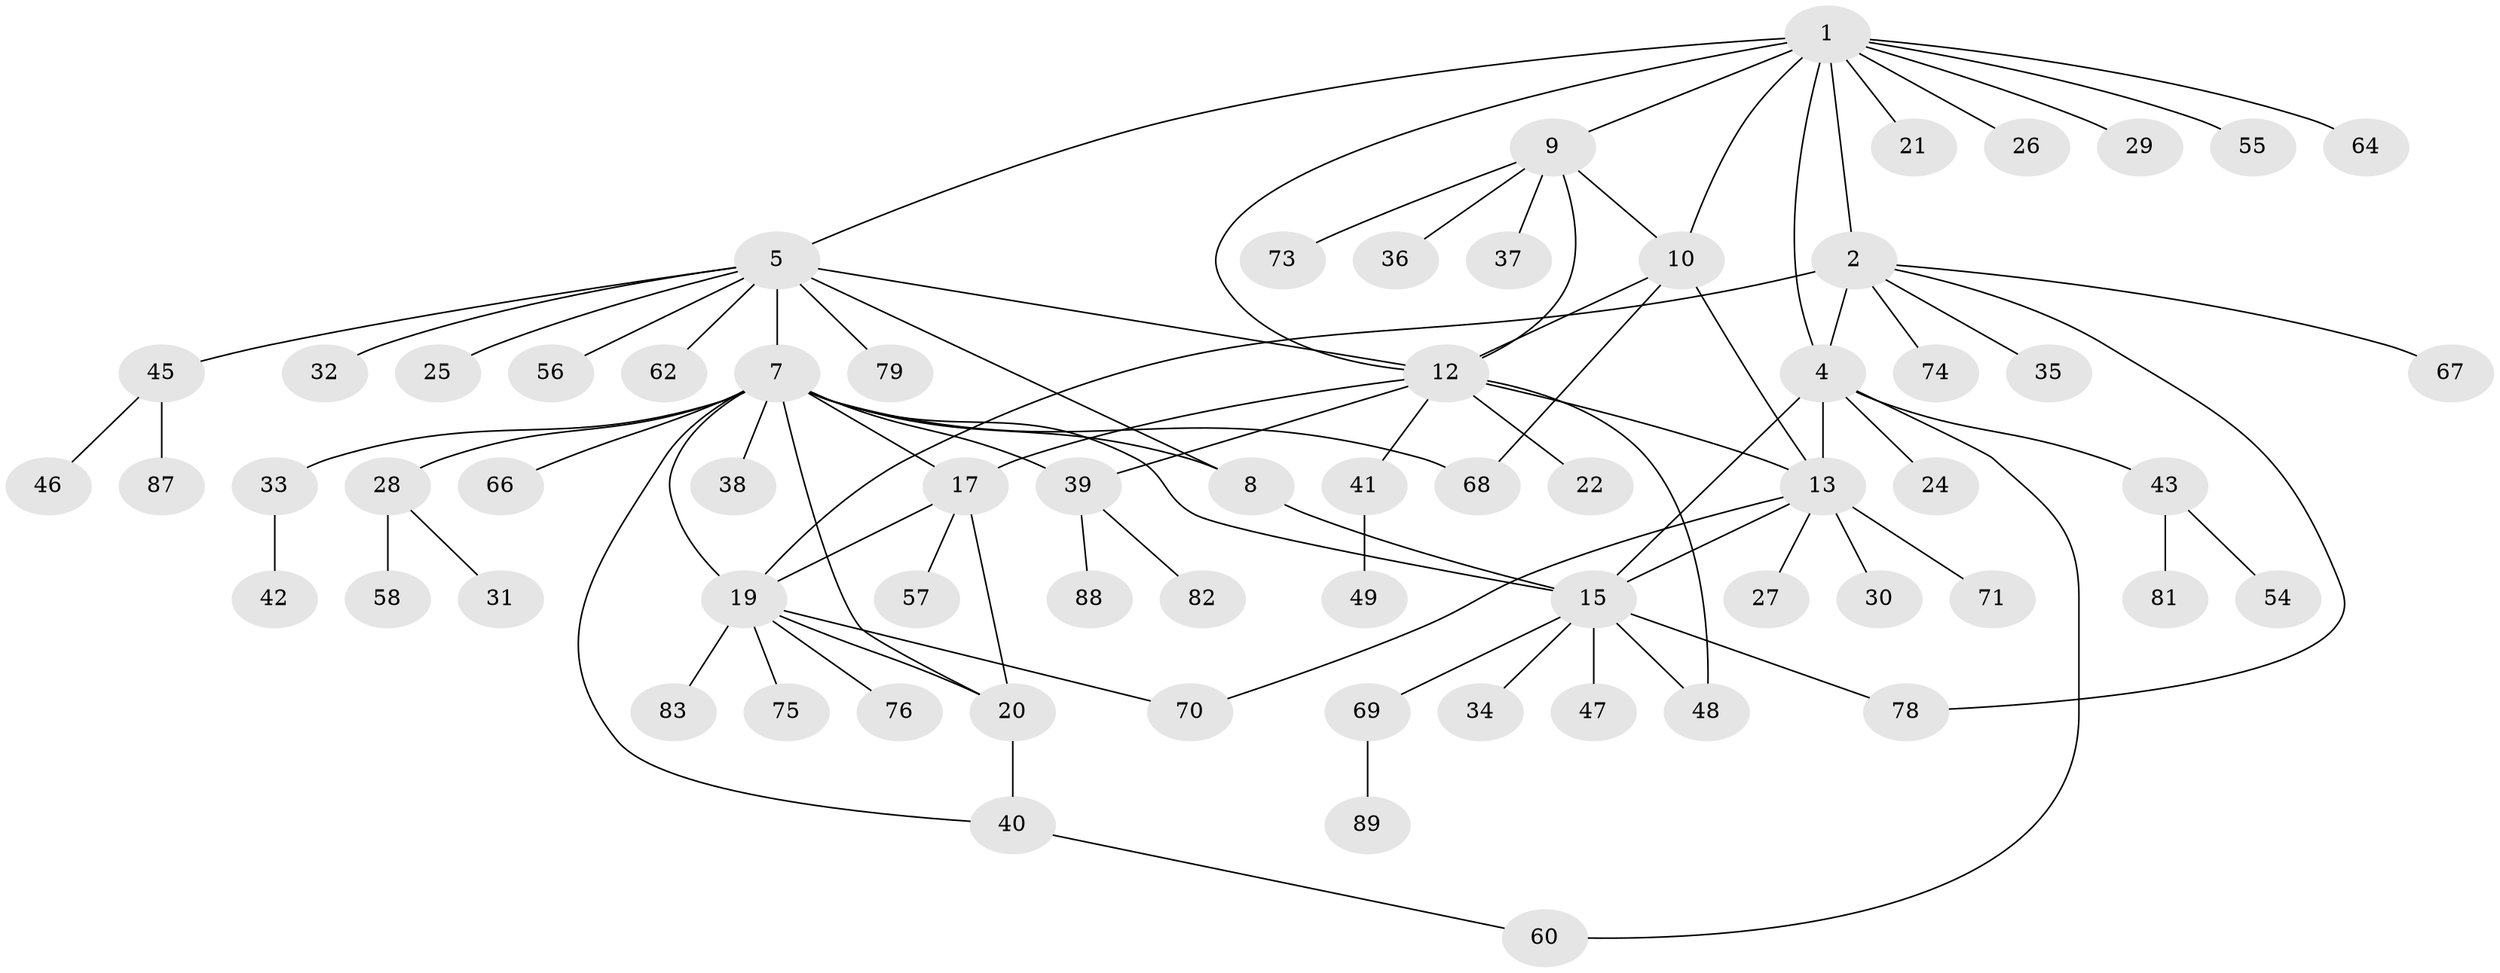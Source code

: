// Generated by graph-tools (version 1.1) at 2025/24/03/03/25 07:24:11]
// undirected, 67 vertices, 89 edges
graph export_dot {
graph [start="1"]
  node [color=gray90,style=filled];
  1 [super="+11"];
  2 [super="+3"];
  4 [super="+14"];
  5 [super="+6"];
  7 [super="+18"];
  8 [super="+63"];
  9 [super="+80"];
  10;
  12 [super="+61"];
  13 [super="+23"];
  15 [super="+16"];
  17 [super="+85"];
  19 [super="+65"];
  20;
  21;
  22;
  24;
  25;
  26;
  27;
  28 [super="+50"];
  29;
  30;
  31;
  32;
  33;
  34;
  35;
  36;
  37;
  38 [super="+44"];
  39 [super="+59"];
  40 [super="+72"];
  41;
  42 [super="+53"];
  43 [super="+77"];
  45 [super="+52"];
  46;
  47 [super="+51"];
  48;
  49;
  54;
  55;
  56;
  57;
  58;
  60;
  62;
  64;
  66;
  67;
  68;
  69;
  70;
  71;
  73;
  74;
  75;
  76;
  78 [super="+84"];
  79 [super="+86"];
  81;
  82;
  83;
  87;
  88;
  89;
  1 -- 2 [weight=2];
  1 -- 4;
  1 -- 5;
  1 -- 21;
  1 -- 26;
  1 -- 29;
  1 -- 55;
  1 -- 64;
  1 -- 9;
  1 -- 10;
  1 -- 12;
  2 -- 4 [weight=2];
  2 -- 19;
  2 -- 35;
  2 -- 67;
  2 -- 74;
  2 -- 78;
  4 -- 24;
  4 -- 60;
  4 -- 43;
  4 -- 13;
  4 -- 15 [weight=2];
  5 -- 7 [weight=2];
  5 -- 8 [weight=2];
  5 -- 12;
  5 -- 32;
  5 -- 45;
  5 -- 62;
  5 -- 79;
  5 -- 25;
  5 -- 56;
  7 -- 8;
  7 -- 39;
  7 -- 40;
  7 -- 68;
  7 -- 33;
  7 -- 66;
  7 -- 38;
  7 -- 15;
  7 -- 17;
  7 -- 19;
  7 -- 20;
  7 -- 28;
  8 -- 15;
  9 -- 10;
  9 -- 12;
  9 -- 36;
  9 -- 37;
  9 -- 73;
  10 -- 12;
  10 -- 13;
  10 -- 68;
  12 -- 17;
  12 -- 22;
  12 -- 39;
  12 -- 41;
  12 -- 48;
  12 -- 13;
  13 -- 15 [weight=2];
  13 -- 27;
  13 -- 70;
  13 -- 30;
  13 -- 71;
  15 -- 34;
  15 -- 69;
  15 -- 48;
  15 -- 47;
  15 -- 78;
  17 -- 19;
  17 -- 20;
  17 -- 57;
  19 -- 20;
  19 -- 70;
  19 -- 75;
  19 -- 76;
  19 -- 83;
  20 -- 40;
  28 -- 31;
  28 -- 58;
  33 -- 42;
  39 -- 88;
  39 -- 82;
  40 -- 60;
  41 -- 49;
  43 -- 54;
  43 -- 81;
  45 -- 46;
  45 -- 87;
  69 -- 89;
}
